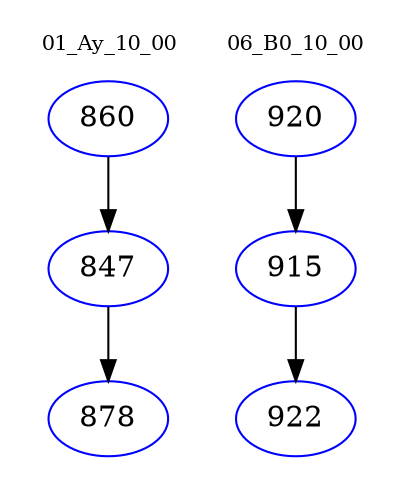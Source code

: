digraph{
subgraph cluster_0 {
color = white
label = "01_Ay_10_00";
fontsize=10;
T0_860 [label="860", color="blue"]
T0_860 -> T0_847 [color="black"]
T0_847 [label="847", color="blue"]
T0_847 -> T0_878 [color="black"]
T0_878 [label="878", color="blue"]
}
subgraph cluster_1 {
color = white
label = "06_B0_10_00";
fontsize=10;
T1_920 [label="920", color="blue"]
T1_920 -> T1_915 [color="black"]
T1_915 [label="915", color="blue"]
T1_915 -> T1_922 [color="black"]
T1_922 [label="922", color="blue"]
}
}
